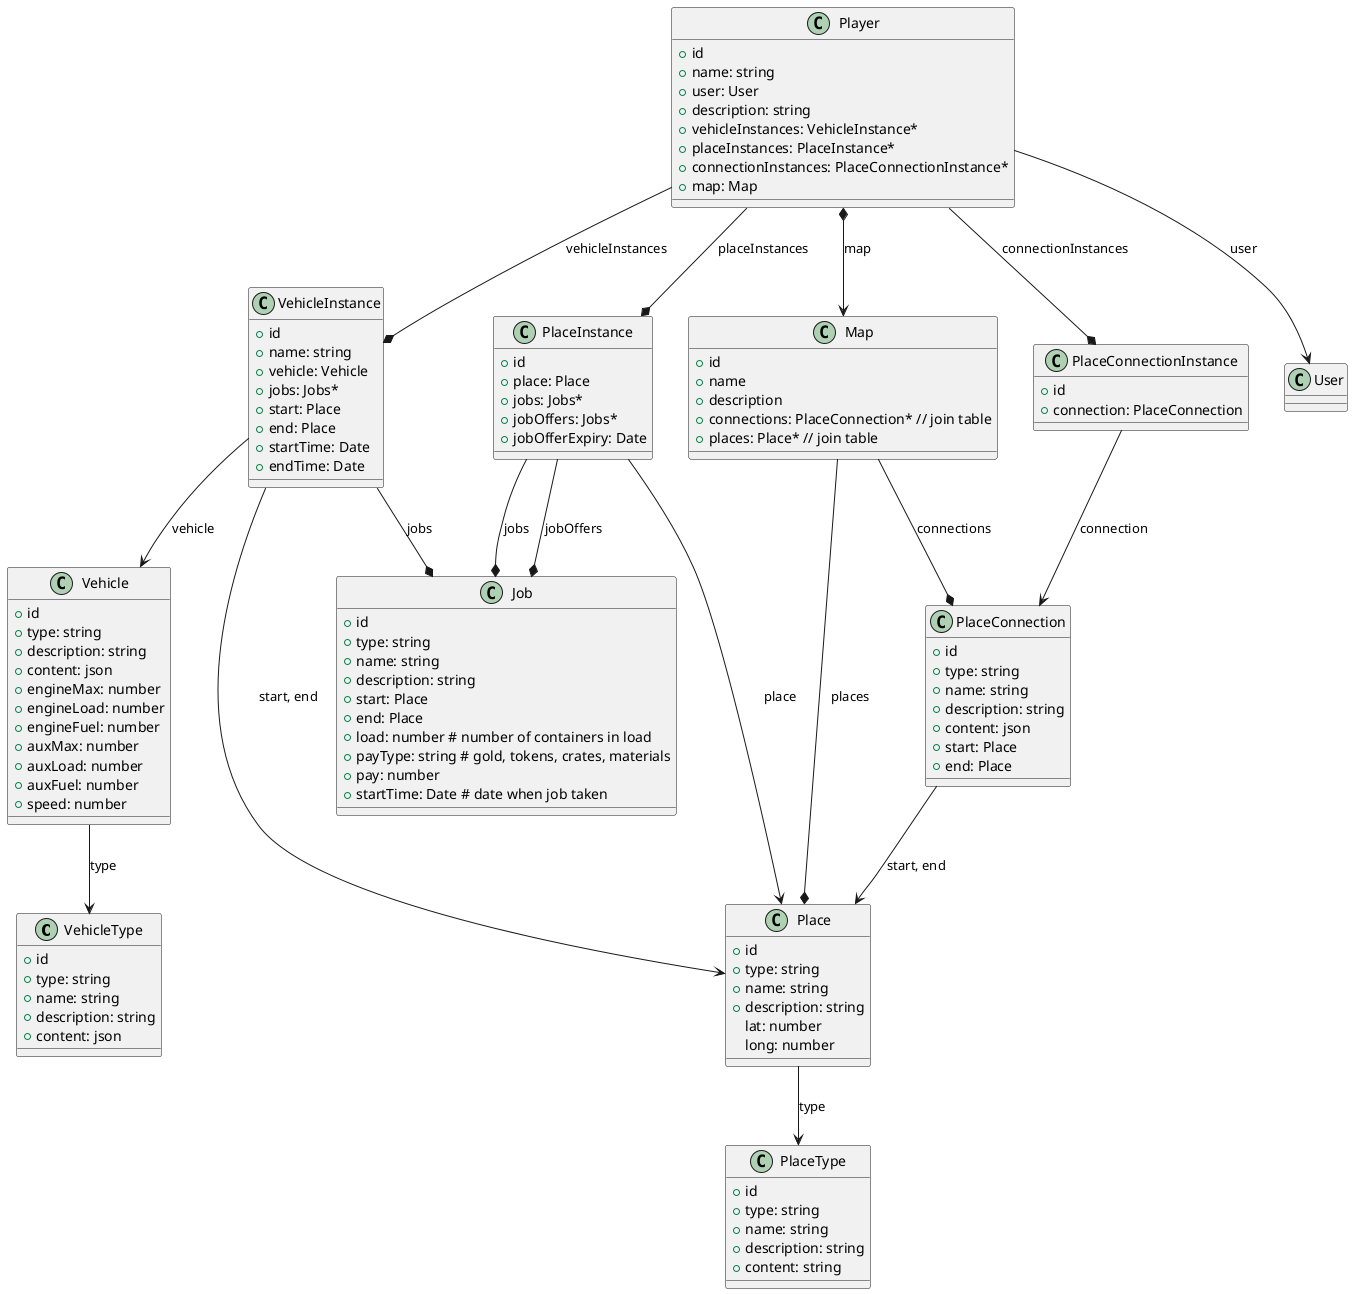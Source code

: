 @startuml

class VehicleType {
    +id
    +type: string
    +name: string
    +description: string
    +content: json
}

class Vehicle {
    +id
    +type: string
    +description: string
    +content: json
    +engineMax: number
    +engineLoad: number
    +engineFuel: number
    +auxMax: number
    +auxLoad: number
    +auxFuel: number
    +speed: number
}

Vehicle --> VehicleType: type

class PlaceType {
    +id
    +type: string
    +name: string
    +description: string
    +content: string
}

class Place {
    +id
    +type: string
    +name: string
    +description: string
    lat: number
    long: number
}

Place --> PlaceType: type

class PlaceConnection {
    +id
    +type: string
    +name: string
    +description: string
    +content: json
    +start: Place
    +end: Place
}

PlaceConnection --> Place: start, end

class Job {
    +id
    +type: string
    +name: string
    +description: string
    +start: Place
    +end: Place
    +load: number # number of containers in load
    +payType: string # gold, tokens, crates, materials
    +pay: number
    +startTime: Date # date when job taken
}

class VehicleInstance {
    +id
    +name: string
    +vehicle: Vehicle
    +jobs: Jobs*
    +start: Place
    +end: Place
    +startTime: Date
    +endTime: Date
}

VehicleInstance --> Place: start, end
VehicleInstance --> Vehicle: vehicle
VehicleInstance --* Job: jobs

class PlaceInstance {
    +id
    +place: Place
    +jobs: Jobs*
    +jobOffers: Jobs*
    +jobOfferExpiry: Date
}

PlaceInstance --> Place: place
PlaceInstance --* Job: jobs
PlaceInstance --* Job: jobOffers

class Map {
    +id
    +name
    +description
    +connections: PlaceConnection* // join table
    +places: Place* // join table
}

Map --* PlaceConnection: connections
Map --* Place: places

class PlaceConnectionInstance {
    +id
    +connection: PlaceConnection
}

PlaceConnectionInstance --> PlaceConnection: connection

class Player {
    +id
    +name: string
    +user: User
    +description: string
    +vehicleInstances: VehicleInstance*
    +placeInstances: PlaceInstance*
    +connectionInstances: PlaceConnectionInstance*
    +map: Map
}

Player --> User: user
Player --* PlaceInstance: placeInstances
Player --* VehicleInstance: vehicleInstances
Player --* PlaceConnectionInstance: connectionInstances
Player *--> Map: map

@enduml
